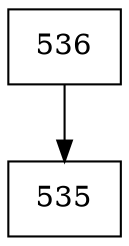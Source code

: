 digraph G {
  node [shape=record];
  node0 [label="{536}"];
  node0 -> node1;
  node1 [label="{535}"];
}
